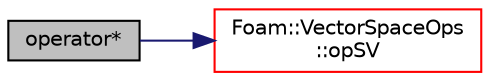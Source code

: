 digraph "operator*"
{
  bgcolor="transparent";
  edge [fontname="Helvetica",fontsize="10",labelfontname="Helvetica",labelfontsize="10"];
  node [fontname="Helvetica",fontsize="10",shape=record];
  rankdir="LR";
  Node142779 [label="operator*",height=0.2,width=0.4,color="black", fillcolor="grey75", style="filled", fontcolor="black"];
  Node142779 -> Node142780 [color="midnightblue",fontsize="10",style="solid",fontname="Helvetica"];
  Node142780 [label="Foam::VectorSpaceOps\l::opSV",height=0.2,width=0.4,color="red",URL="$a29821.html#a750f2646af8b12f3512dcb0abc770847"];
}

